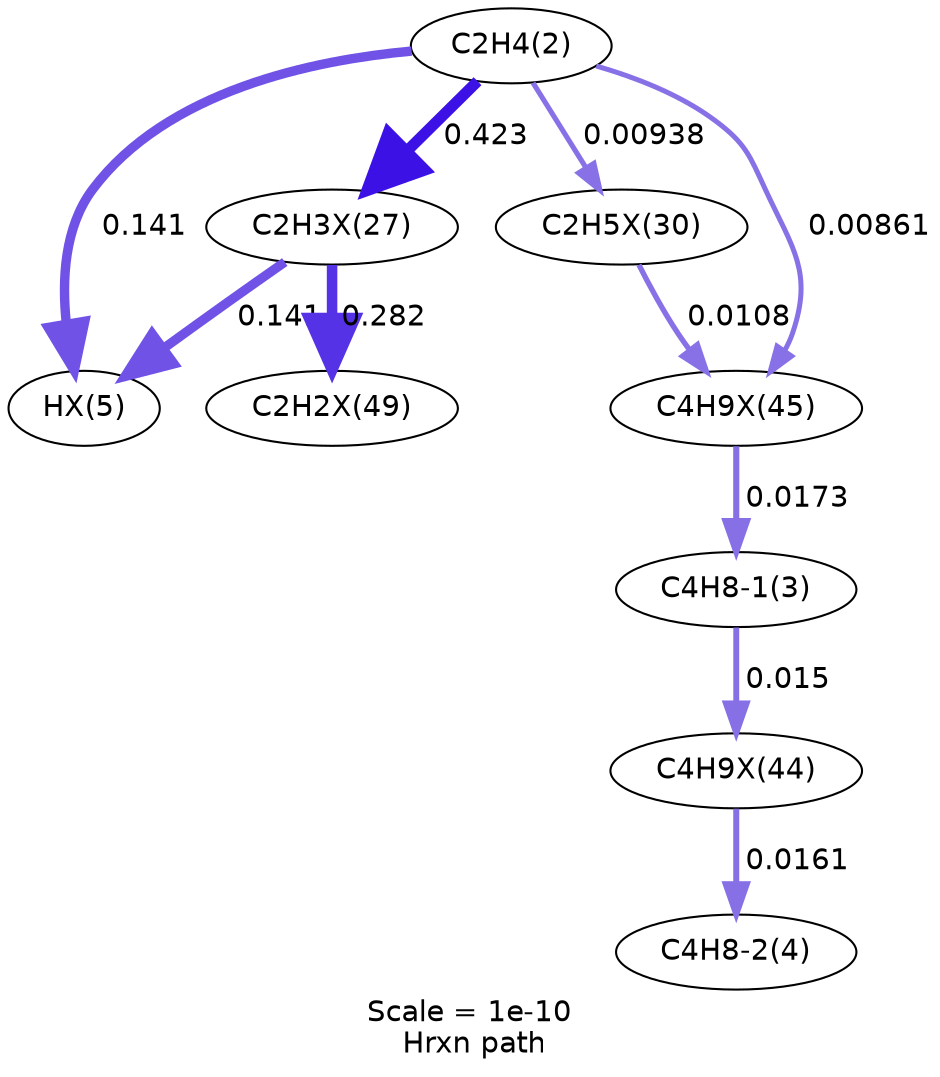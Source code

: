 digraph reaction_paths {
center=1;
s5 -> s9[fontname="Helvetica", style="setlinewidth(4.52)", arrowsize=2.26, color="0.7, 0.641, 0.9"
, label=" 0.141"];
s5 -> s10[fontname="Helvetica", style="setlinewidth(5.35)", arrowsize=2.68, color="0.7, 0.923, 0.9"
, label=" 0.423"];
s5 -> s11[fontname="Helvetica", style="setlinewidth(2.47)", arrowsize=1.24, color="0.7, 0.509, 0.9"
, label=" 0.00938"];
s5 -> s13[fontname="Helvetica", style="setlinewidth(2.41)", arrowsize=1.21, color="0.7, 0.509, 0.9"
, label=" 0.00861"];
s10 -> s9[fontname="Helvetica", style="setlinewidth(4.52)", arrowsize=2.26, color="0.7, 0.641, 0.9"
, label=" 0.141"];
s10 -> s14[fontname="Helvetica", style="setlinewidth(5.05)", arrowsize=2.52, color="0.7, 0.782, 0.9"
, label=" 0.282"];
s13 -> s6[fontname="Helvetica", style="setlinewidth(2.94)", arrowsize=1.47, color="0.7, 0.517, 0.9"
, label=" 0.0173"];
s6 -> s12[fontname="Helvetica", style="setlinewidth(2.83)", arrowsize=1.42, color="0.7, 0.515, 0.9"
, label=" 0.015"];
s11 -> s13[fontname="Helvetica", style="setlinewidth(2.58)", arrowsize=1.29, color="0.7, 0.511, 0.9"
, label=" 0.0108"];
s12 -> s7[fontname="Helvetica", style="setlinewidth(2.88)", arrowsize=1.44, color="0.7, 0.516, 0.9"
, label=" 0.0161"];
s5 [ fontname="Helvetica", label="C2H4(2)"];
s6 [ fontname="Helvetica", label="C4H8-1(3)"];
s7 [ fontname="Helvetica", label="C4H8-2(4)"];
s9 [ fontname="Helvetica", label="HX(5)"];
s10 [ fontname="Helvetica", label="C2H3X(27)"];
s11 [ fontname="Helvetica", label="C2H5X(30)"];
s12 [ fontname="Helvetica", label="C4H9X(44)"];
s13 [ fontname="Helvetica", label="C4H9X(45)"];
s14 [ fontname="Helvetica", label="C2H2X(49)"];
 label = "Scale = 1e-10\l Hrxn path";
 fontname = "Helvetica";
}
